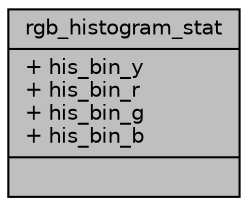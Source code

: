 digraph "rgb_histogram_stat"
{
 // INTERACTIVE_SVG=YES
 // LATEX_PDF_SIZE
  bgcolor="transparent";
  edge [fontname="Helvetica",fontsize="10",labelfontname="Helvetica",labelfontsize="10"];
  node [fontname="Helvetica",fontsize="10",shape=record];
  Node1 [label="{rgb_histogram_stat\n|+ his_bin_y\l+ his_bin_r\l+ his_bin_g\l+ his_bin_b\l|}",height=0.2,width=0.4,color="black", fillcolor="grey75", style="filled", fontcolor="black",tooltip=" "];
}
